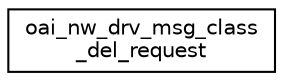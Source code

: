 digraph "Graphical Class Hierarchy"
{
 // LATEX_PDF_SIZE
  edge [fontname="Helvetica",fontsize="10",labelfontname="Helvetica",labelfontsize="10"];
  node [fontname="Helvetica",fontsize="10",shape=record];
  rankdir="LR";
  Node0 [label="oai_nw_drv_msg_class\l_del_request",height=0.2,width=0.4,color="black", fillcolor="white", style="filled",URL="$structoai__nw__drv__msg__class__del__request.html",tooltip=" "];
}
